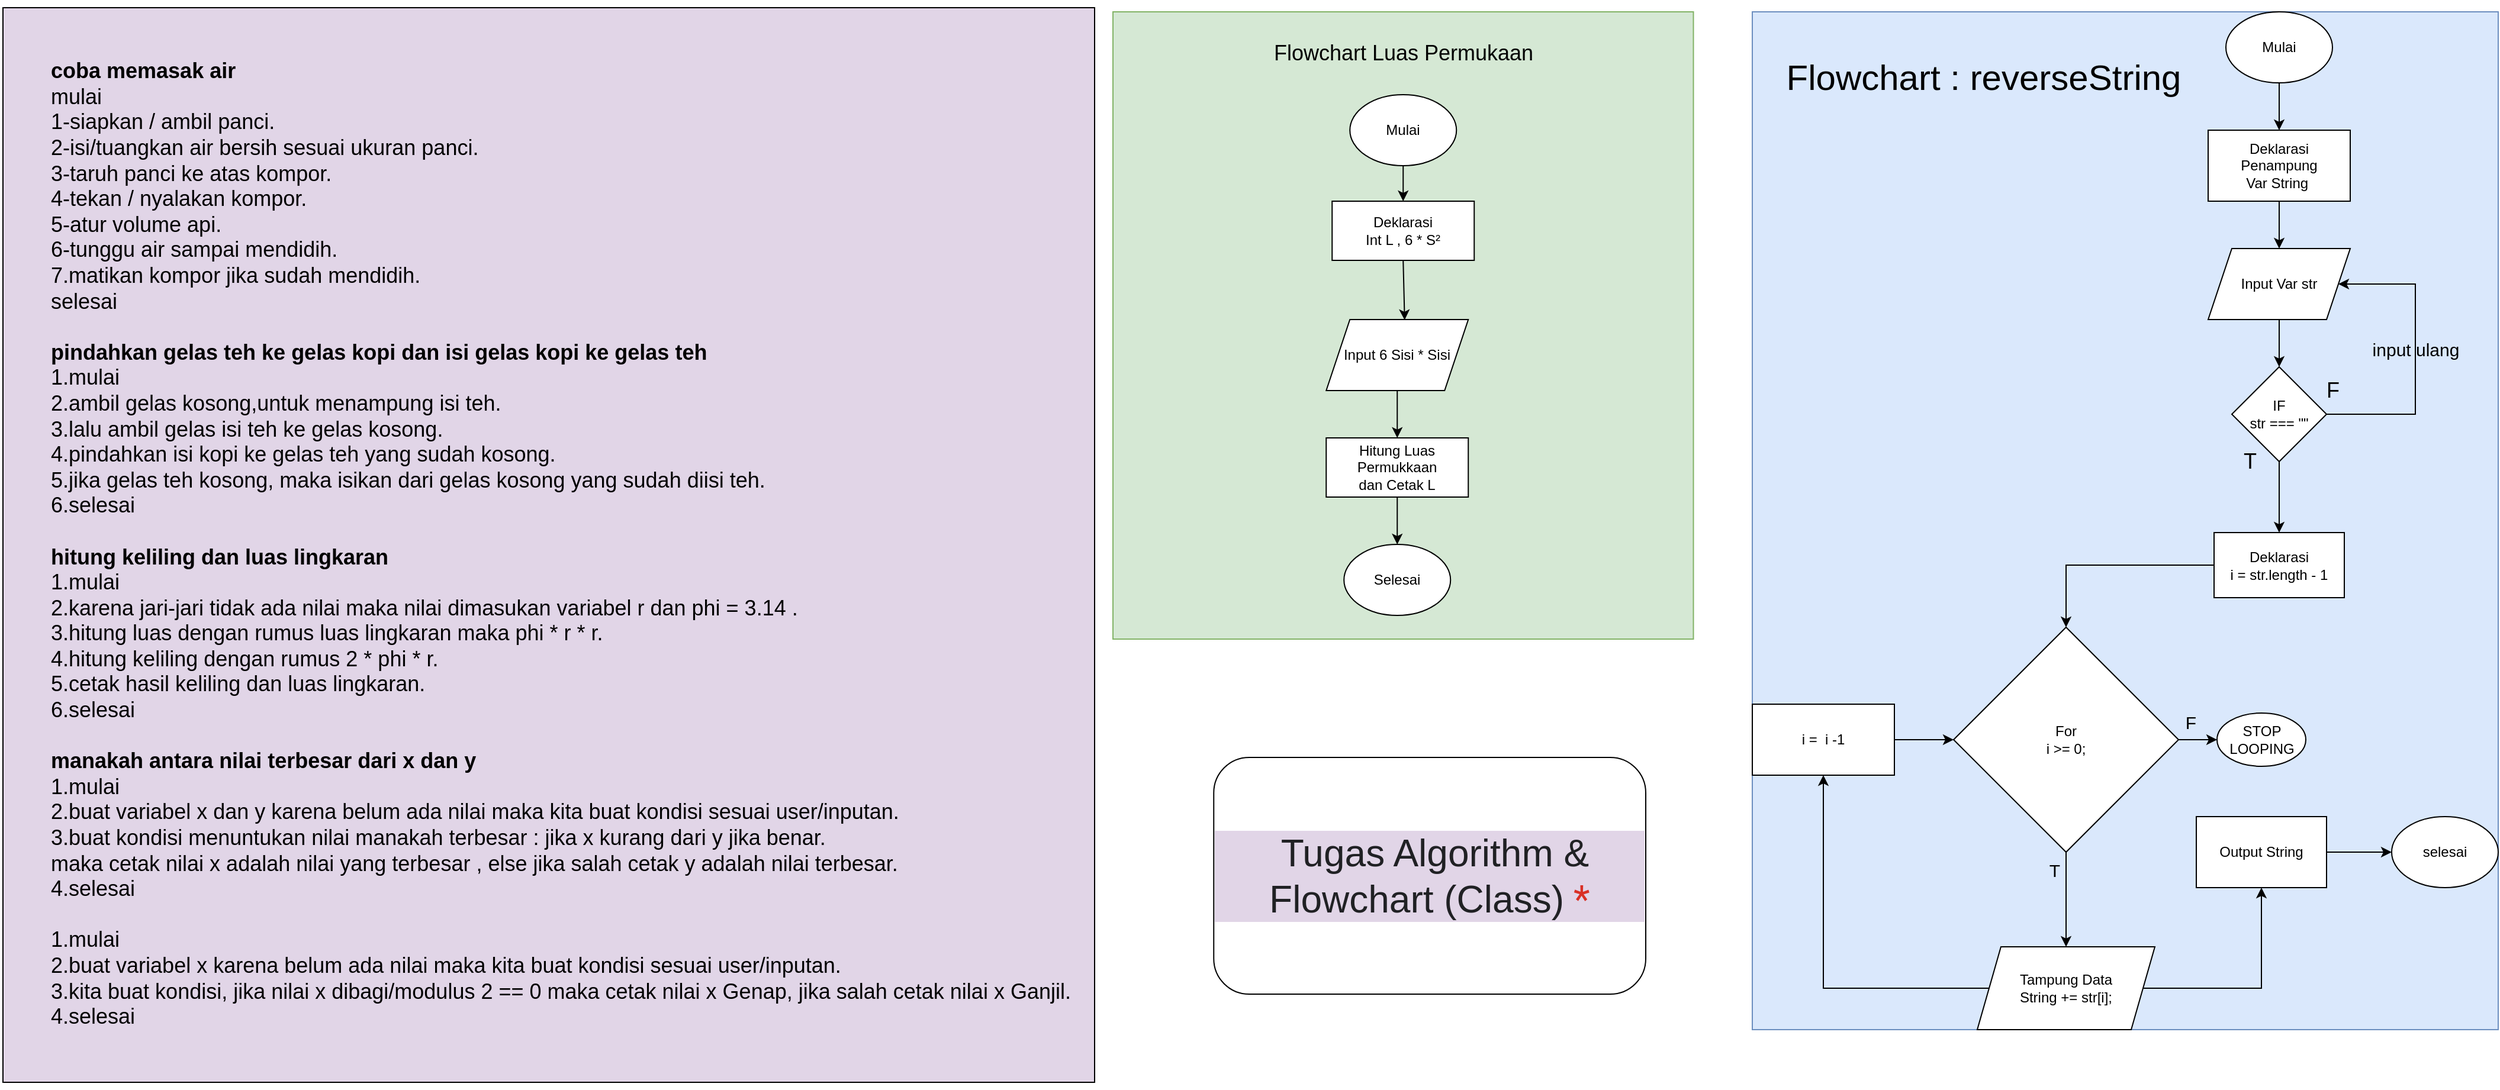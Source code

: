 <mxfile version="20.2.0" type="device"><diagram id="hmdNdEquhzkxf8rEoWZy" name="Page-1"><mxGraphModel dx="3080" dy="1240" grid="1" gridSize="10" guides="1" tooltips="1" connect="1" arrows="1" fold="1" page="1" pageScale="1" pageWidth="850" pageHeight="1100" math="0" shadow="0"><root><mxCell id="0"/><mxCell id="1" parent="0"/><mxCell id="xejbMoO3_KidFu6MMEt1-53" value="&lt;blockquote style=&quot;margin: 0 0 0 40px; border: none; padding: 0px;&quot;&gt;&lt;div&gt;&lt;b&gt;&lt;br&gt;&lt;/b&gt;&lt;/div&gt;&lt;div&gt;&lt;b&gt;&lt;br&gt;&lt;/b&gt;&lt;/div&gt;&lt;div&gt;&lt;b&gt;coba memasak air&lt;/b&gt;&lt;/div&gt;&lt;div&gt;mulai&lt;/div&gt;&lt;div&gt;1-siapkan / ambil panci.&lt;/div&gt;&lt;div&gt;2-isi/tuangkan air bersih sesuai ukuran panci.&lt;/div&gt;&lt;div&gt;3-taruh panci ke atas kompor.&lt;/div&gt;&lt;div&gt;4-tekan / nyalakan kompor.&lt;/div&gt;&lt;div&gt;5-atur volume api.&lt;/div&gt;&lt;div&gt;6-tunggu air sampai mendidih.&lt;/div&gt;&lt;div&gt;7.matikan kompor jika sudah mendidih.&lt;/div&gt;&lt;div&gt;selesai&lt;/div&gt;&lt;div&gt;&lt;br&gt;&lt;/div&gt;&lt;div&gt;&lt;b&gt;pindahkan gelas teh ke gelas kopi dan isi gelas kopi ke gelas teh&lt;/b&gt;&lt;/div&gt;&lt;div&gt;1.mulai&lt;/div&gt;&lt;div&gt;2.ambil gelas kosong,untuk menampung isi teh.&lt;/div&gt;&lt;div&gt;3.lalu ambil gelas isi teh ke gelas kosong.&lt;/div&gt;&lt;div&gt;4.pindahkan isi kopi ke gelas teh yang sudah kosong.&lt;/div&gt;&lt;div&gt;5.jika gelas teh kosong, maka isikan dari gelas kosong yang sudah diisi teh.&lt;/div&gt;&lt;div&gt;6.selesai&lt;/div&gt;&lt;div&gt;&lt;br&gt;&lt;/div&gt;&lt;div&gt;&lt;b&gt;hitung keliling dan luas lingkaran&lt;/b&gt;&lt;/div&gt;&lt;div&gt;1.mulai&lt;/div&gt;&lt;div&gt;2.karena jari-jari tidak ada nilai maka nilai dimasukan variabel r dan phi = 3.14 .&lt;/div&gt;&lt;div&gt;3.hitung luas dengan rumus luas lingkaran maka phi * r * r.&amp;nbsp;&lt;/div&gt;&lt;div&gt;4.hitung keliling dengan rumus 2 * phi * r.&lt;/div&gt;&lt;div&gt;5.cetak hasil keliling dan luas lingkaran.&lt;/div&gt;&lt;div&gt;6.selesai&lt;/div&gt;&lt;div&gt;&lt;br&gt;&lt;/div&gt;&lt;div&gt;&lt;b&gt;manakah antara nilai terbesar dari x dan y&lt;/b&gt;&lt;/div&gt;&lt;div&gt;1.mulai&lt;/div&gt;&lt;div&gt;2.buat variabel x dan y karena belum ada nilai maka kita buat kondisi sesuai user/inputan.&lt;/div&gt;&lt;div&gt;3.buat kondisi menuntukan nilai manakah terbesar : jika x kurang dari y jika benar.&lt;/div&gt;&lt;div&gt;maka cetak nilai x adalah nilai yang terbesar , else jika salah cetak y adalah nilai terbesar.&lt;/div&gt;&lt;div&gt;4.selesai&lt;/div&gt;&lt;div&gt;&lt;br&gt;&lt;/div&gt;&lt;div&gt;1.mulai&lt;/div&gt;&lt;div&gt;2.buat variabel x karena belum ada nilai maka kita buat kondisi sesuai user/inputan.&lt;/div&gt;&lt;div&gt;3.kita buat kondisi, jika nilai x dibagi/modulus 2 == 0 maka cetak nilai x Genap, jika salah cetak nilai x Ganjil.&amp;nbsp; &amp;nbsp;&amp;nbsp;&lt;/div&gt;&lt;div&gt;4.selesai&lt;/div&gt;&lt;div&gt;&lt;br&gt;&lt;/div&gt;&lt;div&gt;&lt;br&gt;&lt;/div&gt;&lt;/blockquote&gt;" style="text;html=1;align=left;verticalAlign=middle;resizable=0;points=[];autosize=1;strokeColor=none;fillColor=none;fontSize=18;labelBackgroundColor=#E1D5E7;rounded=1;labelBorderColor=default;" vertex="1" parent="1"><mxGeometry x="-1620" y="20" width="940" height="920" as="geometry"/></mxCell><mxCell id="xejbMoO3_KidFu6MMEt1-54" value="" style="group;labelBorderColor=default;labelBackgroundColor=none;" vertex="1" connectable="0" parent="1"><mxGeometry x="-680" y="30" width="490.25" height="530" as="geometry"/></mxCell><mxCell id="xejbMoO3_KidFu6MMEt1-45" value="" style="rounded=0;whiteSpace=wrap;html=1;fontSize=18;fillColor=#d5e8d4;strokeColor=#82b366;" vertex="1" parent="xejbMoO3_KidFu6MMEt1-54"><mxGeometry width="490.25" height="530" as="geometry"/></mxCell><mxCell id="xejbMoO3_KidFu6MMEt1-1" value="Mulai" style="ellipse;whiteSpace=wrap;html=1;" vertex="1" parent="xejbMoO3_KidFu6MMEt1-54"><mxGeometry x="200.12" y="70" width="90" height="60" as="geometry"/></mxCell><mxCell id="xejbMoO3_KidFu6MMEt1-6" value="Deklarasi&lt;br&gt;Int L , 6 * S²" style="rounded=0;whiteSpace=wrap;html=1;" vertex="1" parent="xejbMoO3_KidFu6MMEt1-54"><mxGeometry x="185.12" y="160" width="120" height="50" as="geometry"/></mxCell><mxCell id="xejbMoO3_KidFu6MMEt1-7" value="" style="endArrow=classic;html=1;rounded=0;exitX=0.5;exitY=1;exitDx=0;exitDy=0;entryX=0.5;entryY=0;entryDx=0;entryDy=0;" edge="1" parent="xejbMoO3_KidFu6MMEt1-54" source="xejbMoO3_KidFu6MMEt1-1" target="xejbMoO3_KidFu6MMEt1-6"><mxGeometry width="50" height="50" relative="1" as="geometry"><mxPoint x="510.12" y="200" as="sourcePoint"/><mxPoint x="560.12" y="150" as="targetPoint"/><Array as="points"/></mxGeometry></mxCell><mxCell id="xejbMoO3_KidFu6MMEt1-8" value="Input 6 Sisi * Sisi" style="shape=parallelogram;perimeter=parallelogramPerimeter;whiteSpace=wrap;html=1;fixedSize=1;" vertex="1" parent="xejbMoO3_KidFu6MMEt1-54"><mxGeometry x="180.12" y="260" width="120" height="60" as="geometry"/></mxCell><mxCell id="xejbMoO3_KidFu6MMEt1-10" value="" style="endArrow=classic;html=1;rounded=0;exitX=0.5;exitY=1;exitDx=0;exitDy=0;entryX=0.552;entryY=0.007;entryDx=0;entryDy=0;entryPerimeter=0;" edge="1" parent="xejbMoO3_KidFu6MMEt1-54" source="xejbMoO3_KidFu6MMEt1-6" target="xejbMoO3_KidFu6MMEt1-8"><mxGeometry width="50" height="50" relative="1" as="geometry"><mxPoint x="510.12" y="390" as="sourcePoint"/><mxPoint x="245.12" y="250" as="targetPoint"/></mxGeometry></mxCell><mxCell id="xejbMoO3_KidFu6MMEt1-12" value="Hitung Luas Permukkaan&lt;br&gt;dan Cetak L" style="whiteSpace=wrap;html=1;" vertex="1" parent="xejbMoO3_KidFu6MMEt1-54"><mxGeometry x="180.12" y="360" width="120" height="50" as="geometry"/></mxCell><mxCell id="xejbMoO3_KidFu6MMEt1-13" value="" style="edgeStyle=orthogonalEdgeStyle;rounded=0;orthogonalLoop=1;jettySize=auto;html=1;" edge="1" parent="xejbMoO3_KidFu6MMEt1-54" source="xejbMoO3_KidFu6MMEt1-8" target="xejbMoO3_KidFu6MMEt1-12"><mxGeometry relative="1" as="geometry"/></mxCell><mxCell id="xejbMoO3_KidFu6MMEt1-2" value="Selesai" style="ellipse;whiteSpace=wrap;html=1;" vertex="1" parent="xejbMoO3_KidFu6MMEt1-54"><mxGeometry x="195.12" y="450" width="90" height="60" as="geometry"/></mxCell><mxCell id="xejbMoO3_KidFu6MMEt1-17" style="edgeStyle=orthogonalEdgeStyle;rounded=0;orthogonalLoop=1;jettySize=auto;html=1;entryX=0.5;entryY=0;entryDx=0;entryDy=0;" edge="1" parent="xejbMoO3_KidFu6MMEt1-54" source="xejbMoO3_KidFu6MMEt1-12" target="xejbMoO3_KidFu6MMEt1-2"><mxGeometry relative="1" as="geometry"/></mxCell><mxCell id="xejbMoO3_KidFu6MMEt1-44" value="&lt;font style=&quot;font-size: 18px;&quot;&gt;Flowchart Luas Permukaan&lt;/font&gt;" style="text;html=1;align=center;verticalAlign=middle;resizable=0;points=[];autosize=1;" vertex="1" parent="xejbMoO3_KidFu6MMEt1-54"><mxGeometry x="125.12" y="15" width="240" height="40" as="geometry"/></mxCell><mxCell id="xejbMoO3_KidFu6MMEt1-83" value="" style="group;fillColor=#dae8fc;strokeColor=#6c8ebf;labelBorderColor=default;" vertex="1" connectable="0" parent="1"><mxGeometry x="-140" y="30" width="630" height="860" as="geometry"/></mxCell><mxCell id="xejbMoO3_KidFu6MMEt1-19" value="Mulai" style="ellipse;whiteSpace=wrap;html=1;" vertex="1" parent="xejbMoO3_KidFu6MMEt1-83"><mxGeometry x="400" width="90" height="60" as="geometry"/></mxCell><mxCell id="xejbMoO3_KidFu6MMEt1-20" value="selesai" style="ellipse;whiteSpace=wrap;html=1;" vertex="1" parent="xejbMoO3_KidFu6MMEt1-83"><mxGeometry x="540" y="680" width="90" height="60" as="geometry"/></mxCell><mxCell id="xejbMoO3_KidFu6MMEt1-21" value="Deklarasi Penampung&lt;br&gt;Var String&amp;nbsp;" style="whiteSpace=wrap;html=1;" vertex="1" parent="xejbMoO3_KidFu6MMEt1-83"><mxGeometry x="385" y="100" width="120" height="60" as="geometry"/></mxCell><mxCell id="xejbMoO3_KidFu6MMEt1-22" value="" style="edgeStyle=orthogonalEdgeStyle;rounded=0;orthogonalLoop=1;jettySize=auto;html=1;" edge="1" parent="xejbMoO3_KidFu6MMEt1-83" source="xejbMoO3_KidFu6MMEt1-19" target="xejbMoO3_KidFu6MMEt1-21"><mxGeometry relative="1" as="geometry"/></mxCell><mxCell id="xejbMoO3_KidFu6MMEt1-23" value="Input Var str" style="shape=parallelogram;perimeter=parallelogramPerimeter;whiteSpace=wrap;html=1;fixedSize=1;" vertex="1" parent="xejbMoO3_KidFu6MMEt1-83"><mxGeometry x="385" y="200" width="120" height="60" as="geometry"/></mxCell><mxCell id="xejbMoO3_KidFu6MMEt1-24" value="" style="edgeStyle=orthogonalEdgeStyle;rounded=0;orthogonalLoop=1;jettySize=auto;html=1;" edge="1" parent="xejbMoO3_KidFu6MMEt1-83" source="xejbMoO3_KidFu6MMEt1-21" target="xejbMoO3_KidFu6MMEt1-23"><mxGeometry relative="1" as="geometry"/></mxCell><mxCell id="xejbMoO3_KidFu6MMEt1-51" style="edgeStyle=orthogonalEdgeStyle;rounded=0;orthogonalLoop=1;jettySize=auto;html=1;fontSize=18;entryX=1;entryY=0.5;entryDx=0;entryDy=0;" edge="1" parent="xejbMoO3_KidFu6MMEt1-83" source="xejbMoO3_KidFu6MMEt1-25" target="xejbMoO3_KidFu6MMEt1-23"><mxGeometry relative="1" as="geometry"><mxPoint x="570" y="240" as="targetPoint"/><Array as="points"><mxPoint x="560" y="340"/><mxPoint x="560" y="230"/></Array></mxGeometry></mxCell><mxCell id="xejbMoO3_KidFu6MMEt1-25" value="IF&lt;br&gt;str === &quot;&quot;" style="rhombus;whiteSpace=wrap;html=1;" vertex="1" parent="xejbMoO3_KidFu6MMEt1-83"><mxGeometry x="405" y="300" width="80" height="80" as="geometry"/></mxCell><mxCell id="xejbMoO3_KidFu6MMEt1-48" style="edgeStyle=orthogonalEdgeStyle;rounded=0;orthogonalLoop=1;jettySize=auto;html=1;entryX=0.5;entryY=0;entryDx=0;entryDy=0;fontSize=18;" edge="1" parent="xejbMoO3_KidFu6MMEt1-83" source="xejbMoO3_KidFu6MMEt1-23" target="xejbMoO3_KidFu6MMEt1-25"><mxGeometry relative="1" as="geometry"/></mxCell><mxCell id="xejbMoO3_KidFu6MMEt1-31" value="For&lt;br&gt;i &amp;gt;= 0;" style="rhombus;whiteSpace=wrap;html=1;" vertex="1" parent="xejbMoO3_KidFu6MMEt1-83"><mxGeometry x="170" y="520" width="190" height="190" as="geometry"/></mxCell><mxCell id="xejbMoO3_KidFu6MMEt1-33" value="Tampung Data&lt;br&gt;String += str[i];" style="shape=parallelogram;perimeter=parallelogramPerimeter;whiteSpace=wrap;html=1;fixedSize=1;" vertex="1" parent="xejbMoO3_KidFu6MMEt1-83"><mxGeometry x="190" y="790" width="150" height="70" as="geometry"/></mxCell><mxCell id="xejbMoO3_KidFu6MMEt1-57" style="edgeStyle=orthogonalEdgeStyle;rounded=0;orthogonalLoop=1;jettySize=auto;html=1;exitX=0.5;exitY=1;exitDx=0;exitDy=0;entryX=0.5;entryY=0;entryDx=0;entryDy=0;fontSize=20;" edge="1" parent="xejbMoO3_KidFu6MMEt1-83" source="xejbMoO3_KidFu6MMEt1-31" target="xejbMoO3_KidFu6MMEt1-33"><mxGeometry relative="1" as="geometry"/></mxCell><mxCell id="xejbMoO3_KidFu6MMEt1-43" value="" style="edgeStyle=orthogonalEdgeStyle;rounded=0;orthogonalLoop=1;jettySize=auto;html=1;" edge="1" parent="xejbMoO3_KidFu6MMEt1-83" source="xejbMoO3_KidFu6MMEt1-42" target="xejbMoO3_KidFu6MMEt1-31"><mxGeometry relative="1" as="geometry"/></mxCell><mxCell id="xejbMoO3_KidFu6MMEt1-42" value="Deklarasi&lt;br&gt;i = str.length - 1" style="rounded=0;whiteSpace=wrap;html=1;" vertex="1" parent="xejbMoO3_KidFu6MMEt1-83"><mxGeometry x="390" y="440" width="110" height="55" as="geometry"/></mxCell><mxCell id="xejbMoO3_KidFu6MMEt1-52" style="edgeStyle=orthogonalEdgeStyle;rounded=0;orthogonalLoop=1;jettySize=auto;html=1;exitX=0.5;exitY=1;exitDx=0;exitDy=0;entryX=0.5;entryY=0;entryDx=0;entryDy=0;fontSize=18;" edge="1" parent="xejbMoO3_KidFu6MMEt1-83" source="xejbMoO3_KidFu6MMEt1-25" target="xejbMoO3_KidFu6MMEt1-42"><mxGeometry relative="1" as="geometry"/></mxCell><mxCell id="xejbMoO3_KidFu6MMEt1-46" value="T" style="text;html=1;align=center;verticalAlign=middle;resizable=0;points=[];autosize=1;strokeColor=none;fillColor=none;fontSize=18;" vertex="1" parent="xejbMoO3_KidFu6MMEt1-83"><mxGeometry x="405" y="360" width="30" height="40" as="geometry"/></mxCell><mxCell id="xejbMoO3_KidFu6MMEt1-47" value="F" style="text;html=1;align=center;verticalAlign=middle;resizable=0;points=[];autosize=1;strokeColor=none;fillColor=none;fontSize=18;" vertex="1" parent="xejbMoO3_KidFu6MMEt1-83"><mxGeometry x="475" y="300" width="30" height="40" as="geometry"/></mxCell><mxCell id="xejbMoO3_KidFu6MMEt1-63" style="edgeStyle=orthogonalEdgeStyle;rounded=0;orthogonalLoop=1;jettySize=auto;html=1;exitX=1;exitY=0.5;exitDx=0;exitDy=0;entryX=0;entryY=0.5;entryDx=0;entryDy=0;fontSize=20;" edge="1" parent="xejbMoO3_KidFu6MMEt1-83" source="xejbMoO3_KidFu6MMEt1-55" target="xejbMoO3_KidFu6MMEt1-31"><mxGeometry relative="1" as="geometry"/></mxCell><mxCell id="xejbMoO3_KidFu6MMEt1-55" value="i =&amp;nbsp; i -1" style="whiteSpace=wrap;html=1;" vertex="1" parent="xejbMoO3_KidFu6MMEt1-83"><mxGeometry y="585" width="120" height="60" as="geometry"/></mxCell><mxCell id="xejbMoO3_KidFu6MMEt1-62" style="edgeStyle=orthogonalEdgeStyle;rounded=0;orthogonalLoop=1;jettySize=auto;html=1;exitX=0;exitY=0.5;exitDx=0;exitDy=0;entryX=0.5;entryY=1;entryDx=0;entryDy=0;fontSize=20;" edge="1" parent="xejbMoO3_KidFu6MMEt1-83" source="xejbMoO3_KidFu6MMEt1-33" target="xejbMoO3_KidFu6MMEt1-55"><mxGeometry relative="1" as="geometry"/></mxCell><mxCell id="xejbMoO3_KidFu6MMEt1-67" value="input ulang" style="text;html=1;align=center;verticalAlign=middle;resizable=0;points=[];autosize=1;strokeColor=none;fillColor=none;fontSize=15;" vertex="1" parent="xejbMoO3_KidFu6MMEt1-83"><mxGeometry x="510" y="270" width="100" height="30" as="geometry"/></mxCell><mxCell id="xejbMoO3_KidFu6MMEt1-70" style="edgeStyle=orthogonalEdgeStyle;rounded=0;orthogonalLoop=1;jettySize=auto;html=1;fontSize=15;" edge="1" parent="xejbMoO3_KidFu6MMEt1-83" source="xejbMoO3_KidFu6MMEt1-68" target="xejbMoO3_KidFu6MMEt1-20"><mxGeometry relative="1" as="geometry"/></mxCell><mxCell id="xejbMoO3_KidFu6MMEt1-68" value="Output String" style="whiteSpace=wrap;html=1;" vertex="1" parent="xejbMoO3_KidFu6MMEt1-83"><mxGeometry x="375" y="680" width="110" height="60" as="geometry"/></mxCell><mxCell id="xejbMoO3_KidFu6MMEt1-69" value="" style="edgeStyle=orthogonalEdgeStyle;rounded=0;orthogonalLoop=1;jettySize=auto;html=1;fontSize=15;" edge="1" parent="xejbMoO3_KidFu6MMEt1-83" source="xejbMoO3_KidFu6MMEt1-33" target="xejbMoO3_KidFu6MMEt1-68"><mxGeometry relative="1" as="geometry"/></mxCell><mxCell id="xejbMoO3_KidFu6MMEt1-76" value="T" style="text;html=1;align=center;verticalAlign=middle;resizable=0;points=[];autosize=1;strokeColor=none;fillColor=none;fontSize=15;" vertex="1" parent="xejbMoO3_KidFu6MMEt1-83"><mxGeometry x="240" y="710" width="30" height="30" as="geometry"/></mxCell><mxCell id="xejbMoO3_KidFu6MMEt1-78" value="STOP LOOPING" style="ellipse;whiteSpace=wrap;html=1;" vertex="1" parent="xejbMoO3_KidFu6MMEt1-83"><mxGeometry x="392.5" y="592.5" width="75" height="45" as="geometry"/></mxCell><mxCell id="xejbMoO3_KidFu6MMEt1-79" value="" style="edgeStyle=orthogonalEdgeStyle;rounded=0;orthogonalLoop=1;jettySize=auto;html=1;fontSize=15;" edge="1" parent="xejbMoO3_KidFu6MMEt1-83" source="xejbMoO3_KidFu6MMEt1-31" target="xejbMoO3_KidFu6MMEt1-78"><mxGeometry relative="1" as="geometry"/></mxCell><mxCell id="xejbMoO3_KidFu6MMEt1-80" value="F" style="text;html=1;align=center;verticalAlign=middle;resizable=0;points=[];autosize=1;strokeColor=none;fillColor=none;fontSize=15;" vertex="1" parent="xejbMoO3_KidFu6MMEt1-83"><mxGeometry x="355" y="585" width="30" height="30" as="geometry"/></mxCell><mxCell id="xejbMoO3_KidFu6MMEt1-84" value="Flowchart : reverseString" style="text;html=1;align=center;verticalAlign=middle;resizable=0;points=[];autosize=1;strokeColor=none;fillColor=none;fontSize=30;" vertex="1" parent="xejbMoO3_KidFu6MMEt1-83"><mxGeometry x="15" y="30" width="360" height="50" as="geometry"/></mxCell><mxCell id="xejbMoO3_KidFu6MMEt1-85" value="&lt;span style=&quot;background-color: rgb(225, 213, 231); font-size: 32px;&quot;&gt;&lt;span style=&quot;font-size: 32px; font-family: docs-Roboto, Helvetica, Arial, sans-serif; letter-spacing: 0px; color: rgb(32, 33, 36); text-align: start;&quot; class=&quot;M7eMe&quot;&gt;&amp;nbsp;Tugas Algorithm &amp;amp; Flowchart (Class)&lt;/span&gt;&lt;span style=&quot;color: rgb(217, 48, 37); padding-left: 0.25em; font-family: Roboto, Arial, sans-serif; font-size: 32px; letter-spacing: 0.2px; text-align: start;&quot; aria-label=&quot;Required question&quot; id=&quot;i18&quot; class=&quot;vnumgf&quot;&gt;*&lt;/span&gt;&lt;/span&gt;" style="whiteSpace=wrap;html=1;rounded=1;labelBackgroundColor=#E1D5E7;fontSize=32;" vertex="1" parent="1"><mxGeometry x="-594.87" y="660" width="364.87" height="200" as="geometry"/></mxCell></root></mxGraphModel></diagram></mxfile>
